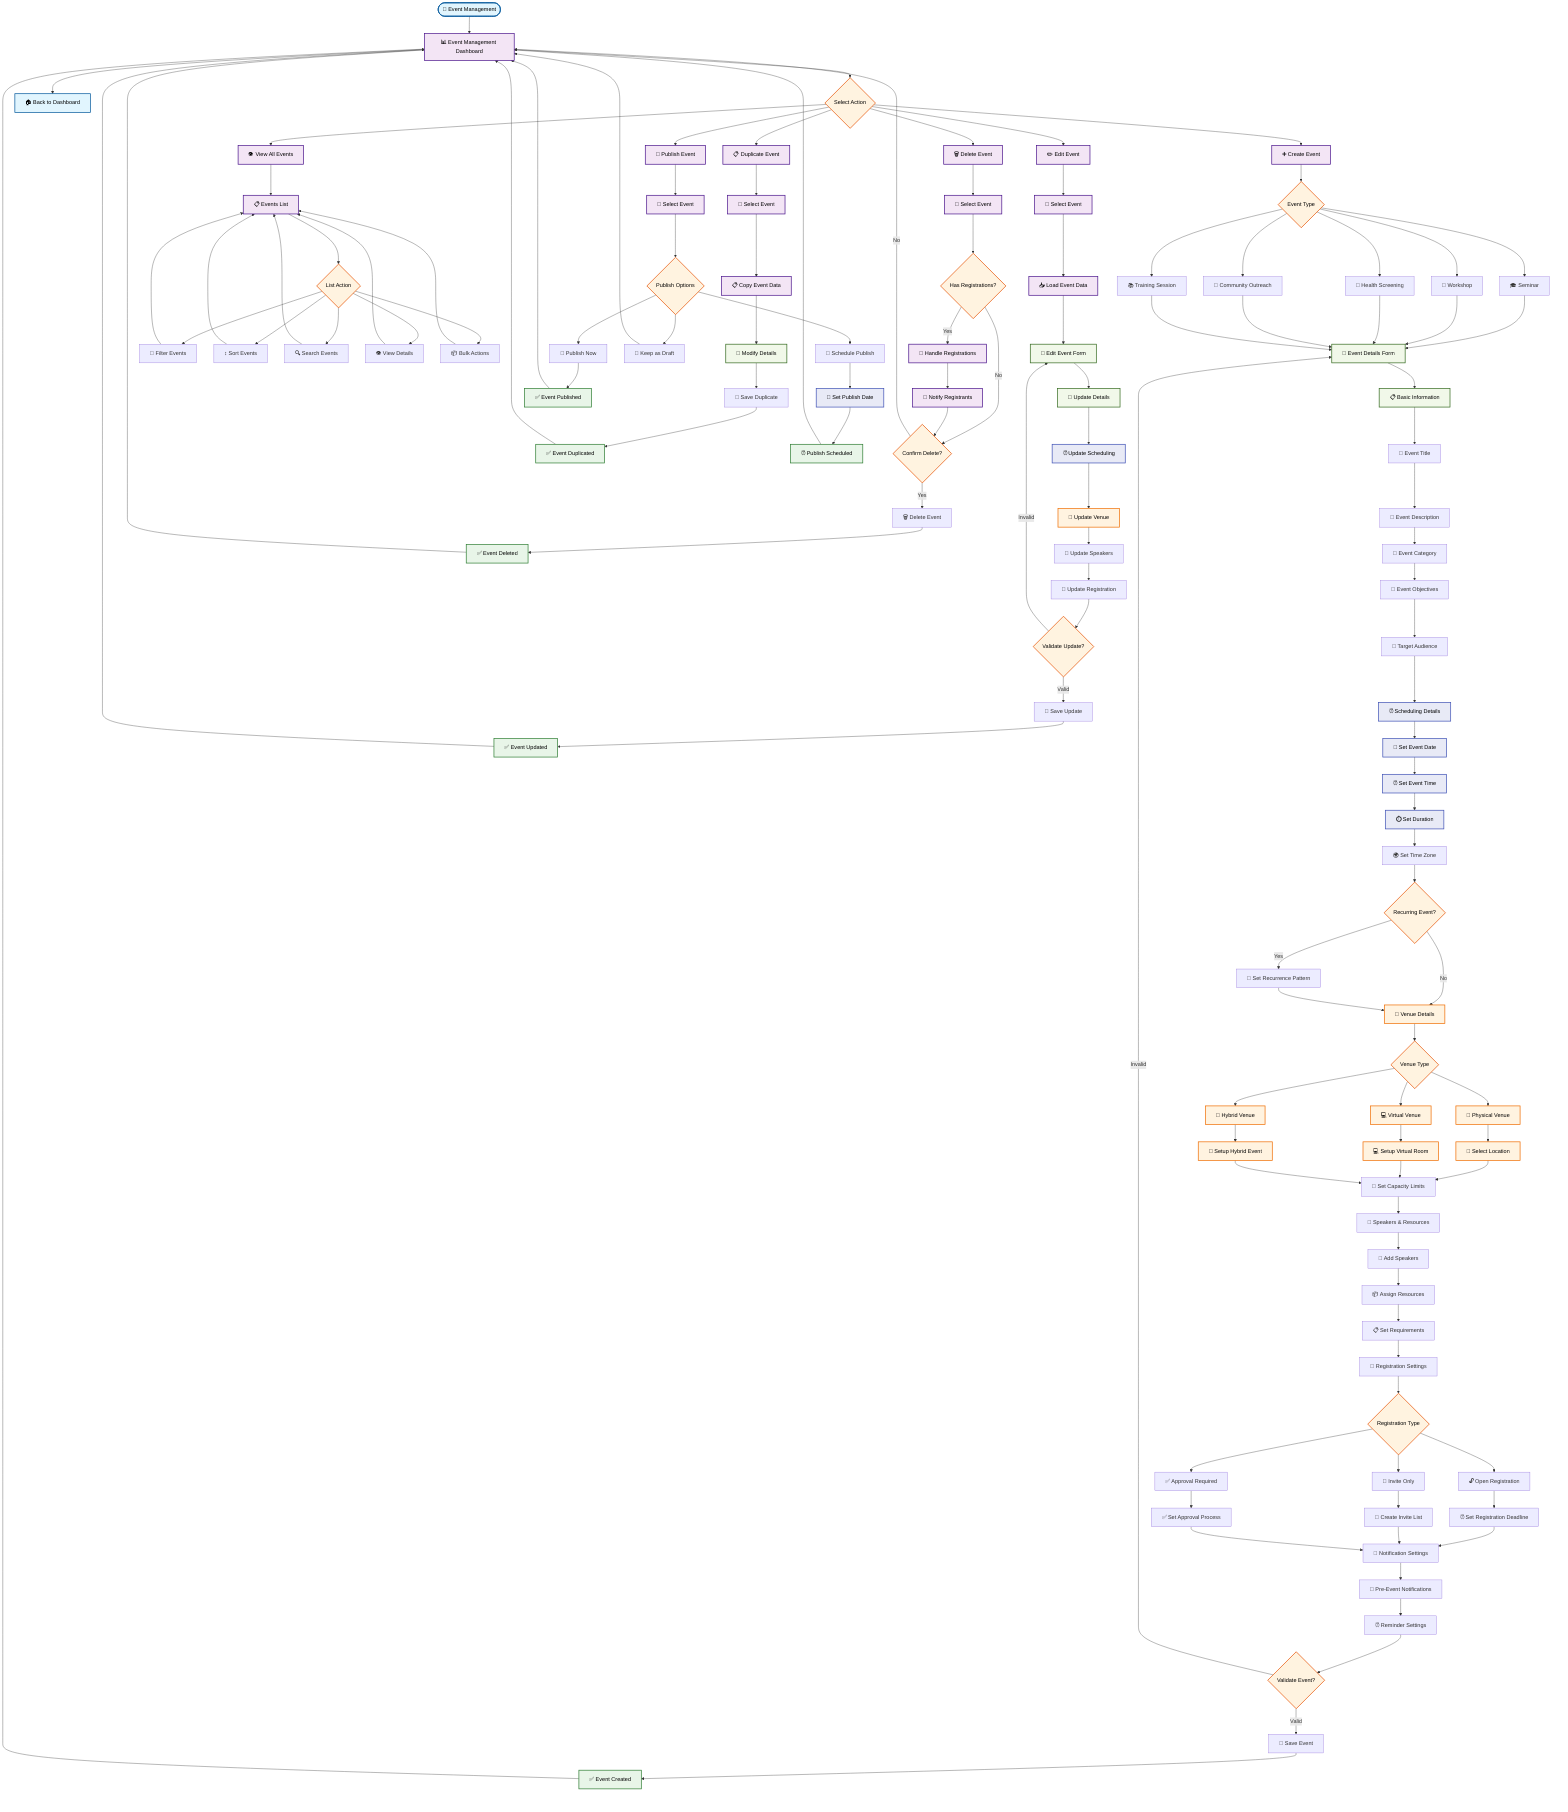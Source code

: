 flowchart TD
    %% Event Management Module
    
    Start([📝 Event Management]) --> EventManagementDashboard[📊 Event Management Dashboard]
    EventManagementDashboard --> ManagementActions{Select Action}
    
    %% Main management actions
    ManagementActions --> CreateEvent[➕ Create Event]
    ManagementActions --> EditEvent[✏️ Edit Event]
    ManagementActions --> DeleteEvent[🗑️ Delete Event]
    ManagementActions --> ViewEvents[👁️ View All Events]
    ManagementActions --> DuplicateEvent[📋 Duplicate Event]
    ManagementActions --> PublishEvent[📢 Publish Event]
    
    %% Create Event Flow
    CreateEvent --> EventType{Event Type}
    EventType --> Seminar[🎓 Seminar]
    EventType --> Workshop[🔧 Workshop]
    EventType --> HealthScreening[🏥 Health Screening]
    EventType --> CommunityOutreach[🤝 Community Outreach]
    EventType --> TrainingSession[📚 Training Session]
    
    Seminar --> EventDetailsForm[📝 Event Details Form]
    Workshop --> EventDetailsForm
    HealthScreening --> EventDetailsForm
    CommunityOutreach --> EventDetailsForm
    TrainingSession --> EventDetailsForm
    
    EventDetailsForm --> BasicInformation[📋 Basic Information]
    BasicInformation --> EventTitle[📝 Event Title]
    EventTitle --> EventDescription[📄 Event Description]
    EventDescription --> EventCategory[📂 Event Category]
    EventCategory --> EventObjectives[🎯 Event Objectives]
    EventObjectives --> EventAudience[👥 Target Audience]
    
    EventAudience --> SchedulingDetails[⏰ Scheduling Details]
    SchedulingDetails --> SetEventDate[📅 Set Event Date]
    SetEventDate --> SetEventTime[⏰ Set Event Time]
    SetEventTime --> SetDuration[⏱️ Set Duration]
    SetDuration --> SetTimeZone[🌍 Set Time Zone]
    SetTimeZone --> RecurringEvent{Recurring Event?}
    RecurringEvent -->|Yes| SetRecurrence[🔄 Set Recurrence Pattern]
    RecurringEvent -->|No| VenueDetails[🏢 Venue Details]
    SetRecurrence --> VenueDetails
    
    VenueDetails --> VenueType{Venue Type}
    VenueType --> PhysicalVenue[🏢 Physical Venue]
    VenueType --> VirtualVenue[💻 Virtual Venue]
    VenueType --> HybridVenue[🔄 Hybrid Venue]
    
    PhysicalVenue --> SelectLocation[📍 Select Location]
    VirtualVenue --> SetupVirtualRoom[💻 Setup Virtual Room]
    HybridVenue --> SetupHybridEvent[🔄 Setup Hybrid Event]
    
    SelectLocation --> CapacityLimits[👥 Set Capacity Limits]
    SetupVirtualRoom --> CapacityLimits
    SetupHybridEvent --> CapacityLimits
    
    CapacityLimits --> SpeakersResources[👤 Speakers & Resources]
    SpeakersResources --> AddSpeakers[👤 Add Speakers]
    AddSpeakers --> AssignResources[📦 Assign Resources]
    AssignResources --> SetRequirements[📋 Set Requirements]
    SetRequirements --> RegistrationSettings[👥 Registration Settings]
    
    RegistrationSettings --> RegistrationType{Registration Type}
    RegistrationType --> OpenRegistration[🔓 Open Registration]
    RegistrationType --> InviteOnly[📧 Invite Only]
    RegistrationType --> ApprovalRequired[✅ Approval Required]
    
    OpenRegistration --> SetRegistrationDeadline[⏰ Set Registration Deadline]
    InviteOnly --> CreateInviteList[📝 Create Invite List]
    ApprovalRequired --> SetApprovalProcess[✅ Set Approval Process]
    
    SetRegistrationDeadline --> NotificationSettings[🔔 Notification Settings]
    CreateInviteList --> NotificationSettings
    SetApprovalProcess --> NotificationSettings
    
    NotificationSettings --> PreEventNotifications[📧 Pre-Event Notifications]
    PreEventNotifications --> ReminderSettings[⏰ Reminder Settings]
    ReminderSettings --> ValidateEvent{Validate Event?}
    ValidateEvent -->|Invalid| EventDetailsForm
    ValidateEvent -->|Valid| SaveEvent[💾 Save Event]
    SaveEvent --> EventCreated[✅ Event Created]
    
    %% Edit Event Flow
    EditEvent --> SelectEditEvent[🎯 Select Event]
    SelectEditEvent --> LoadEventData[📥 Load Event Data]
    LoadEventData --> EditEventForm[📝 Edit Event Form]
    EditEventForm --> UpdateEventDetails[📝 Update Details]
    UpdateEventDetails --> UpdateScheduling[⏰ Update Scheduling]
    UpdateScheduling --> UpdateVenue[🏢 Update Venue]
    UpdateVenue --> UpdateSpeakers[👤 Update Speakers]
    UpdateSpeakers --> UpdateRegistration[👥 Update Registration]
    UpdateRegistration --> ValidateEventUpdate{Validate Update?}
    ValidateEventUpdate -->|Invalid| EditEventForm
    ValidateEventUpdate -->|Valid| SaveEventUpdate[💾 Save Update]
    SaveEventUpdate --> EventUpdated[✅ Event Updated]
    
    %% Delete Event Flow
    DeleteEvent --> SelectDeleteEvent[🎯 Select Event]
    SelectDeleteEvent --> CheckRegistrations{Has Registrations?}
    CheckRegistrations -->|Yes| HandleRegistrations[👥 Handle Registrations]
    CheckRegistrations -->|No| ConfirmEventDelete{Confirm Delete?}
    HandleRegistrations --> NotifyRegistrants[📧 Notify Registrants]
    NotifyRegistrants --> ConfirmEventDelete
    ConfirmEventDelete -->|No| EventManagementDashboard
    ConfirmEventDelete -->|Yes| DeleteEventData[🗑️ Delete Event]
    DeleteEventData --> EventDeleted[✅ Event Deleted]
    
    %% View Events Flow
    ViewEvents --> EventsList[📋 Events List]
    EventsList --> EventsListActions{List Action}
    EventsListActions --> FilterEvents[🔽 Filter Events]
    EventsListActions --> SortEvents[↕️ Sort Events]
    EventsListActions --> SearchEvents[🔍 Search Events]
    EventsListActions --> ViewEventDetails[👁️ View Details]
    EventsListActions --> BulkEventActions[📦 Bulk Actions]
    
    %% Duplicate Event Flow
    DuplicateEvent --> SelectDuplicateEvent[🎯 Select Event]
    SelectDuplicateEvent --> CopyEventData[📋 Copy Event Data]
    CopyEventData --> ModifyDuplicateDetails[📝 Modify Details]
    ModifyDuplicateDetails --> SaveDuplicateEvent[💾 Save Duplicate]
    SaveDuplicateEvent --> EventDuplicated[✅ Event Duplicated]
    
    %% Publish Event Flow
    PublishEvent --> SelectPublishEvent[🎯 Select Event]
    SelectPublishEvent --> PublishOptions{Publish Options}
    PublishOptions --> PublishNow[📢 Publish Now]
    PublishOptions --> SchedulePublish[📅 Schedule Publish]
    PublishOptions --> DraftMode[📝 Keep as Draft]
    
    PublishNow --> EventPublished[✅ Event Published]
    SchedulePublish --> SetPublishDate[📅 Set Publish Date]
    SetPublishDate --> PublishScheduled[⏰ Publish Scheduled]
    
    %% Return paths
    EventCreated --> EventManagementDashboard
    EventUpdated --> EventManagementDashboard
    EventDeleted --> EventManagementDashboard
    EventDuplicated --> EventManagementDashboard
    EventPublished --> EventManagementDashboard
    PublishScheduled --> EventManagementDashboard
    DraftMode --> EventManagementDashboard
    FilterEvents --> EventsList
    SortEvents --> EventsList
    SearchEvents --> EventsList
    ViewEventDetails --> EventsList
    BulkEventActions --> EventsList
    
    %% Back to main dashboard
    EventManagementDashboard --> Dashboard[🏠 Back to Dashboard]
    
    %% Styling
    classDef startEnd fill:#e1f5fe,stroke:#01579b,stroke-width:2px,color:#000
    classDef process fill:#f3e5f5,stroke:#4a148c,stroke-width:2px,color:#000
    classDef decision fill:#fff3e0,stroke:#e65100,stroke-width:2px,color:#000
    classDef success fill:#e8f5e8,stroke:#2e7d32,stroke-width:2px,color:#000
    classDef form fill:#f1f8e9,stroke:#33691e,stroke-width:2px,color:#000
    classDef schedule fill:#e8eaf6,stroke:#3f51b5,stroke-width:2px,color:#000
    classDef venue fill:#fff3e0,stroke:#ef6c00,stroke-width:2px,color:#000
    
    class Start,Dashboard startEnd
    class EventManagementDashboard,CreateEvent,EditEvent,DeleteEvent,ViewEvents,DuplicateEvent,PublishEvent,LoadEventData,SelectEditEvent,SelectDeleteEvent,HandleRegistrations,NotifyRegistrants,EventsList,SelectDuplicateEvent,CopyEventData,SelectPublishEvent process
    class ManagementActions,EventType,RecurringEvent,VenueType,RegistrationType,ValidateEvent,ValidateEventUpdate,CheckRegistrations,ConfirmEventDelete,EventsListActions,PublishOptions decision
    class EventCreated,EventUpdated,EventDeleted,EventDuplicated,EventPublished,PublishScheduled success
    class EventDetailsForm,BasicInformation,EditEventForm,UpdateEventDetails,ModifyDuplicateDetails form
    class SchedulingDetails,SetEventDate,SetEventTime,SetDuration,UpdateScheduling,SetPublishDate schedule
    class VenueDetails,PhysicalVenue,VirtualVenue,HybridVenue,SelectLocation,SetupVirtualRoom,SetupHybridEvent,UpdateVenue venue